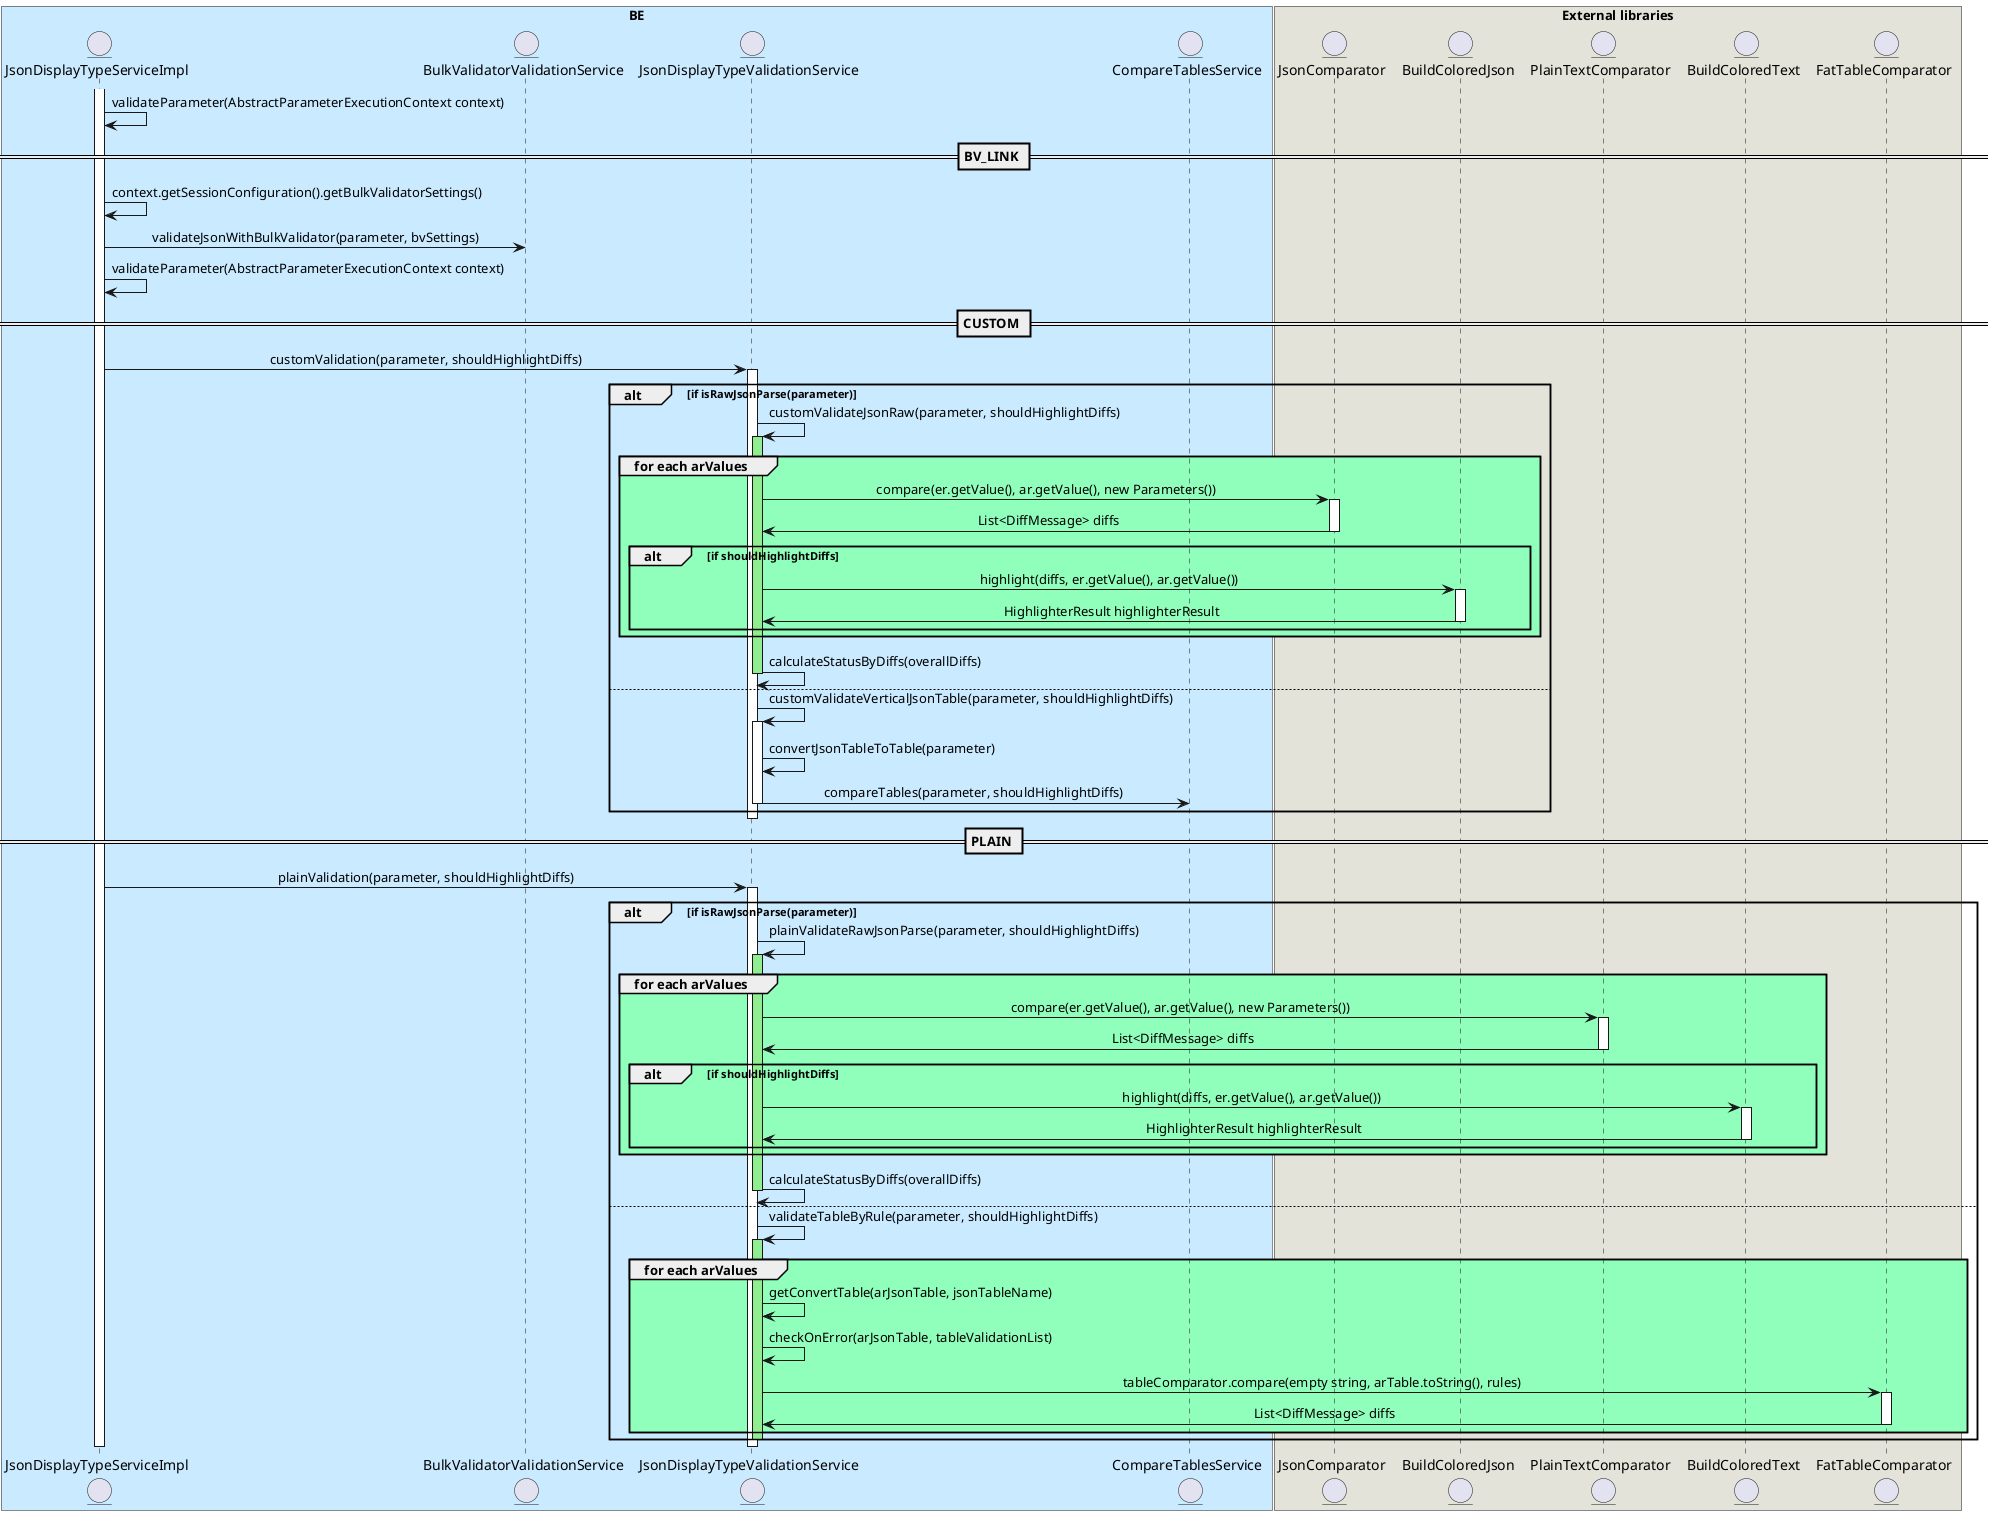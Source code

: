 @startuml

skinparam sequenceMessageAlign center

box "BE" #caeaff
    entity JsonDisplayTypeServiceImpl
    entity BulkValidatorValidationService
    entity JsonDisplayTypeValidationService
    entity CompareTablesService
end box
box "External libraries" #E3E3D9
    entity JsonComparator
    entity BuildColoredJson
    entity PlainTextComparator
    entity BuildColoredText
    entity FatTableComparator
end box

activate JsonDisplayTypeServiceImpl
JsonDisplayTypeServiceImpl -> JsonDisplayTypeServiceImpl: validateParameter(AbstractParameterExecutionContext context)


== BV_LINK ==
JsonDisplayTypeServiceImpl -> JsonDisplayTypeServiceImpl: context.getSessionConfiguration().getBulkValidatorSettings()
JsonDisplayTypeServiceImpl -> BulkValidatorValidationService: validateJsonWithBulkValidator(parameter, bvSettings)
JsonDisplayTypeServiceImpl -> JsonDisplayTypeServiceImpl: validateParameter(AbstractParameterExecutionContext context)
== CUSTOM ==
JsonDisplayTypeServiceImpl -> JsonDisplayTypeValidationService: customValidation(parameter, shouldHighlightDiffs)
activate JsonDisplayTypeValidationService
    alt if isRawJsonParse(parameter)
        JsonDisplayTypeValidationService -> JsonDisplayTypeValidationService: customValidateJsonRaw(parameter, shouldHighlightDiffs)
        activate JsonDisplayTypeValidationService #LightGreen
            group #90ffbc for each arValues
                JsonDisplayTypeValidationService -> JsonComparator: compare(er.getValue(), ar.getValue(), new Parameters())
                activate JsonComparator
                    JsonComparator -> JsonDisplayTypeValidationService: List<DiffMessage> diffs
                deactivate
                alt if shouldHighlightDiffs
                    JsonDisplayTypeValidationService -> BuildColoredJson: highlight(diffs, er.getValue(), ar.getValue())
                    activate BuildColoredJson
                        BuildColoredJson -> JsonDisplayTypeValidationService: HighlighterResult highlighterResult
                    deactivate
                end
            end
            JsonDisplayTypeValidationService -> JsonDisplayTypeValidationService: calculateStatusByDiffs(overallDiffs)
            deactivate
    else
        JsonDisplayTypeValidationService -> JsonDisplayTypeValidationService: customValidateVerticalJsonTable(parameter, shouldHighlightDiffs)
        activate JsonDisplayTypeValidationService
            JsonDisplayTypeValidationService -> JsonDisplayTypeValidationService: convertJsonTableToTable(parameter)
            JsonDisplayTypeValidationService -> CompareTablesService: compareTables(parameter, shouldHighlightDiffs)
        deactivate
    end
deactivate

== PLAIN ==
JsonDisplayTypeServiceImpl -> JsonDisplayTypeValidationService: plainValidation(parameter, shouldHighlightDiffs)
activate JsonDisplayTypeValidationService
    alt if isRawJsonParse(parameter)
       JsonDisplayTypeValidationService -> JsonDisplayTypeValidationService: plainValidateRawJsonParse(parameter, shouldHighlightDiffs)
       activate JsonDisplayTypeValidationService #LightGreen
           group #90ffbc for each arValues
               JsonDisplayTypeValidationService -> PlainTextComparator: compare(er.getValue(), ar.getValue(), new Parameters())
               activate PlainTextComparator
                PlainTextComparator -> JsonDisplayTypeValidationService: List<DiffMessage> diffs
               deactivate
               alt if shouldHighlightDiffs
                   JsonDisplayTypeValidationService -> BuildColoredText: highlight(diffs, er.getValue(), ar.getValue())
                   activate BuildColoredText
                    BuildColoredText -> JsonDisplayTypeValidationService: HighlighterResult highlighterResult
                   deactivate
               end
           end
           JsonDisplayTypeValidationService -> JsonDisplayTypeValidationService: calculateStatusByDiffs(overallDiffs)
       deactivate
    else
        JsonDisplayTypeValidationService -> JsonDisplayTypeValidationService: validateTableByRule(parameter, shouldHighlightDiffs)
        activate JsonDisplayTypeValidationService #LightGreen
            group #90ffbc for each arValues
                JsonDisplayTypeValidationService -> JsonDisplayTypeValidationService: getConvertTable(arJsonTable, jsonTableName)
                JsonDisplayTypeValidationService -> JsonDisplayTypeValidationService:  checkOnError(arJsonTable, tableValidationList)
                JsonDisplayTypeValidationService -> FatTableComparator :  tableComparator.compare(empty string, arTable.toString(), rules)
                activate FatTableComparator
                    FatTableComparator -> JsonDisplayTypeValidationService: List<DiffMessage> diffs
                deactivate
            end
        deactivate
    end
deactivate

deactivate JsonDisplayTypeServiceImpl

@enduml

